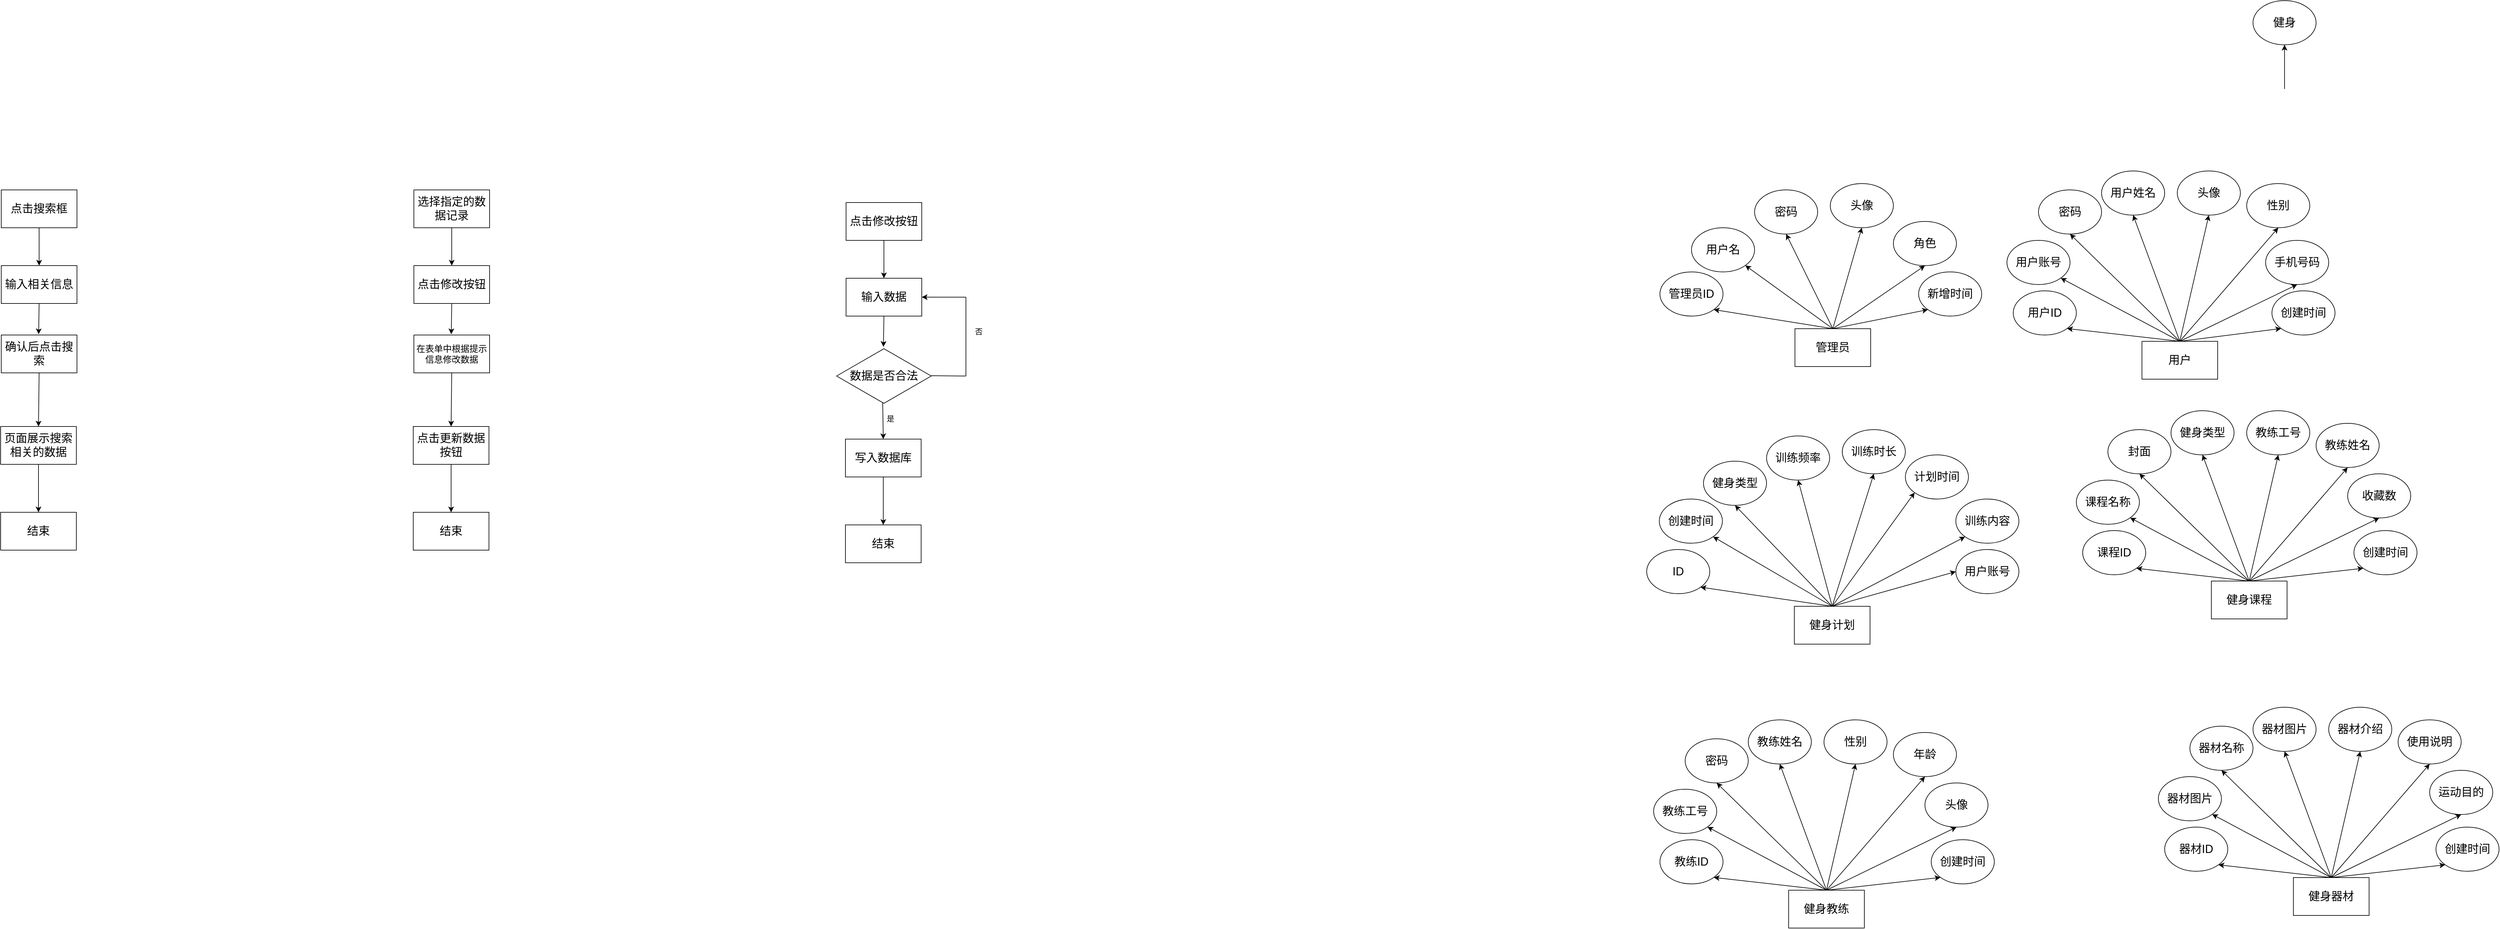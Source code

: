 <mxfile version="26.0.15">
  <diagram name="第 1 页" id="UI5crBXgyZy6Es89FjU4">
    <mxGraphModel dx="10308" dy="4604" grid="1" gridSize="10" guides="1" tooltips="1" connect="1" arrows="1" fold="1" page="1" pageScale="1" pageWidth="827" pageHeight="1169" math="0" shadow="0">
      <root>
        <mxCell id="0" />
        <mxCell id="1" parent="0" />
        <mxCell id="IMLYY0nem67V7j786krE-1" value="&lt;font style=&quot;font-size: 18px;&quot;&gt;管理员&lt;/font&gt;" style="rounded=0;whiteSpace=wrap;html=1;" parent="1" vertex="1">
          <mxGeometry x="-106" y="280" width="120" height="60" as="geometry" />
        </mxCell>
        <mxCell id="IMLYY0nem67V7j786krE-2" value="&lt;font style=&quot;font-size: 18px;&quot;&gt;管理员ID&lt;/font&gt;" style="ellipse;whiteSpace=wrap;html=1;" parent="1" vertex="1">
          <mxGeometry x="-320" y="190" width="100" height="70" as="geometry" />
        </mxCell>
        <mxCell id="IMLYY0nem67V7j786krE-3" value="&lt;font style=&quot;font-size: 18px;&quot;&gt;用户名&lt;/font&gt;" style="ellipse;whiteSpace=wrap;html=1;" parent="1" vertex="1">
          <mxGeometry x="-270" y="120" width="100" height="70" as="geometry" />
        </mxCell>
        <mxCell id="IMLYY0nem67V7j786krE-4" value="&lt;font style=&quot;font-size: 18px;&quot;&gt;密码&lt;/font&gt;" style="ellipse;whiteSpace=wrap;html=1;" parent="1" vertex="1">
          <mxGeometry x="-170" y="60" width="100" height="70" as="geometry" />
        </mxCell>
        <mxCell id="IMLYY0nem67V7j786krE-5" value="&lt;font style=&quot;font-size: 18px;&quot;&gt;头像&lt;/font&gt;" style="ellipse;whiteSpace=wrap;html=1;" parent="1" vertex="1">
          <mxGeometry x="-50" y="50" width="100" height="70" as="geometry" />
        </mxCell>
        <mxCell id="IMLYY0nem67V7j786krE-6" value="&lt;font style=&quot;font-size: 18px;&quot;&gt;角色&lt;/font&gt;" style="ellipse;whiteSpace=wrap;html=1;" parent="1" vertex="1">
          <mxGeometry x="50" y="110" width="100" height="70" as="geometry" />
        </mxCell>
        <mxCell id="IMLYY0nem67V7j786krE-7" value="&lt;span style=&quot;font-size: 18px;&quot;&gt;新增时间&lt;/span&gt;" style="ellipse;whiteSpace=wrap;html=1;" parent="1" vertex="1">
          <mxGeometry x="90" y="190" width="100" height="70" as="geometry" />
        </mxCell>
        <mxCell id="IMLYY0nem67V7j786krE-8" value="" style="endArrow=classic;html=1;rounded=0;entryX=1;entryY=1;entryDx=0;entryDy=0;exitX=0.5;exitY=0;exitDx=0;exitDy=0;" parent="1" source="IMLYY0nem67V7j786krE-1" target="IMLYY0nem67V7j786krE-2" edge="1">
          <mxGeometry width="50" height="50" relative="1" as="geometry">
            <mxPoint x="-20" y="340" as="sourcePoint" />
            <mxPoint x="30" y="290" as="targetPoint" />
          </mxGeometry>
        </mxCell>
        <mxCell id="IMLYY0nem67V7j786krE-9" value="" style="endArrow=classic;html=1;rounded=0;entryX=1;entryY=1;entryDx=0;entryDy=0;exitX=0.5;exitY=0;exitDx=0;exitDy=0;" parent="1" source="IMLYY0nem67V7j786krE-1" target="IMLYY0nem67V7j786krE-3" edge="1">
          <mxGeometry width="50" height="50" relative="1" as="geometry">
            <mxPoint x="-110" y="260" as="sourcePoint" />
            <mxPoint x="-245" y="220" as="targetPoint" />
          </mxGeometry>
        </mxCell>
        <mxCell id="IMLYY0nem67V7j786krE-10" value="" style="endArrow=classic;html=1;rounded=0;entryX=0.5;entryY=1;entryDx=0;entryDy=0;exitX=0.5;exitY=0;exitDx=0;exitDy=0;" parent="1" source="IMLYY0nem67V7j786krE-1" target="IMLYY0nem67V7j786krE-4" edge="1">
          <mxGeometry width="50" height="50" relative="1" as="geometry">
            <mxPoint x="-20" y="340" as="sourcePoint" />
            <mxPoint x="30" y="290" as="targetPoint" />
          </mxGeometry>
        </mxCell>
        <mxCell id="IMLYY0nem67V7j786krE-11" value="" style="endArrow=classic;html=1;rounded=0;entryX=0.5;entryY=1;entryDx=0;entryDy=0;exitX=0.5;exitY=0;exitDx=0;exitDy=0;" parent="1" source="IMLYY0nem67V7j786krE-1" target="IMLYY0nem67V7j786krE-5" edge="1">
          <mxGeometry width="50" height="50" relative="1" as="geometry">
            <mxPoint x="-20" y="340" as="sourcePoint" />
            <mxPoint x="30" y="290" as="targetPoint" />
          </mxGeometry>
        </mxCell>
        <mxCell id="IMLYY0nem67V7j786krE-12" value="" style="endArrow=classic;html=1;rounded=0;entryX=0;entryY=1;entryDx=0;entryDy=0;exitX=0.5;exitY=0;exitDx=0;exitDy=0;" parent="1" source="IMLYY0nem67V7j786krE-1" target="IMLYY0nem67V7j786krE-7" edge="1">
          <mxGeometry width="50" height="50" relative="1" as="geometry">
            <mxPoint x="-36" y="290" as="sourcePoint" />
            <mxPoint x="-225" y="260" as="targetPoint" />
          </mxGeometry>
        </mxCell>
        <mxCell id="IMLYY0nem67V7j786krE-13" value="" style="endArrow=classic;html=1;rounded=0;entryX=0.5;entryY=1;entryDx=0;entryDy=0;exitX=0.5;exitY=0;exitDx=0;exitDy=0;" parent="1" source="IMLYY0nem67V7j786krE-1" target="IMLYY0nem67V7j786krE-6" edge="1">
          <mxGeometry width="50" height="50" relative="1" as="geometry">
            <mxPoint x="-36" y="290" as="sourcePoint" />
            <mxPoint x="175" y="160" as="targetPoint" />
          </mxGeometry>
        </mxCell>
        <mxCell id="IMLYY0nem67V7j786krE-14" value="&lt;font style=&quot;font-size: 18px;&quot;&gt;用户&lt;/font&gt;" style="rounded=0;whiteSpace=wrap;html=1;" parent="1" vertex="1">
          <mxGeometry x="444" y="300" width="120" height="60" as="geometry" />
        </mxCell>
        <mxCell id="IMLYY0nem67V7j786krE-15" value="&lt;font style=&quot;font-size: 18px;&quot;&gt;用户ID&lt;/font&gt;" style="ellipse;whiteSpace=wrap;html=1;" parent="1" vertex="1">
          <mxGeometry x="240" y="220" width="100" height="70" as="geometry" />
        </mxCell>
        <mxCell id="IMLYY0nem67V7j786krE-16" value="&lt;font style=&quot;font-size: 18px;&quot;&gt;用户账号&lt;/font&gt;" style="ellipse;whiteSpace=wrap;html=1;" parent="1" vertex="1">
          <mxGeometry x="230" y="140" width="100" height="70" as="geometry" />
        </mxCell>
        <mxCell id="IMLYY0nem67V7j786krE-17" value="&lt;font style=&quot;font-size: 18px;&quot;&gt;密码&lt;/font&gt;" style="ellipse;whiteSpace=wrap;html=1;" parent="1" vertex="1">
          <mxGeometry x="280" y="60" width="100" height="70" as="geometry" />
        </mxCell>
        <mxCell id="IMLYY0nem67V7j786krE-18" value="&lt;font style=&quot;font-size: 18px;&quot;&gt;头像&lt;/font&gt;" style="ellipse;whiteSpace=wrap;html=1;" parent="1" vertex="1">
          <mxGeometry x="500" y="30" width="100" height="70" as="geometry" />
        </mxCell>
        <mxCell id="IMLYY0nem67V7j786krE-19" value="&lt;font style=&quot;font-size: 18px;&quot;&gt;手机号码&lt;/font&gt;" style="ellipse;whiteSpace=wrap;html=1;" parent="1" vertex="1">
          <mxGeometry x="640" y="140" width="100" height="70" as="geometry" />
        </mxCell>
        <mxCell id="IMLYY0nem67V7j786krE-20" value="&lt;span style=&quot;font-size: 18px;&quot;&gt;创建时间&lt;/span&gt;" style="ellipse;whiteSpace=wrap;html=1;" parent="1" vertex="1">
          <mxGeometry x="650" y="220" width="100" height="70" as="geometry" />
        </mxCell>
        <mxCell id="IMLYY0nem67V7j786krE-21" value="" style="endArrow=classic;html=1;rounded=0;entryX=1;entryY=1;entryDx=0;entryDy=0;exitX=0.5;exitY=0;exitDx=0;exitDy=0;" parent="1" source="IMLYY0nem67V7j786krE-14" target="IMLYY0nem67V7j786krE-15" edge="1">
          <mxGeometry width="50" height="50" relative="1" as="geometry">
            <mxPoint x="530" y="360" as="sourcePoint" />
            <mxPoint x="580" y="310" as="targetPoint" />
          </mxGeometry>
        </mxCell>
        <mxCell id="IMLYY0nem67V7j786krE-22" value="" style="endArrow=classic;html=1;rounded=0;entryX=1;entryY=1;entryDx=0;entryDy=0;exitX=0.5;exitY=0;exitDx=0;exitDy=0;" parent="1" source="IMLYY0nem67V7j786krE-14" target="IMLYY0nem67V7j786krE-16" edge="1">
          <mxGeometry width="50" height="50" relative="1" as="geometry">
            <mxPoint x="440" y="280" as="sourcePoint" />
            <mxPoint x="305" y="240" as="targetPoint" />
          </mxGeometry>
        </mxCell>
        <mxCell id="IMLYY0nem67V7j786krE-23" value="" style="endArrow=classic;html=1;rounded=0;entryX=0.5;entryY=1;entryDx=0;entryDy=0;exitX=0.5;exitY=0;exitDx=0;exitDy=0;" parent="1" source="IMLYY0nem67V7j786krE-14" target="IMLYY0nem67V7j786krE-17" edge="1">
          <mxGeometry width="50" height="50" relative="1" as="geometry">
            <mxPoint x="530" y="360" as="sourcePoint" />
            <mxPoint x="580" y="310" as="targetPoint" />
          </mxGeometry>
        </mxCell>
        <mxCell id="IMLYY0nem67V7j786krE-24" value="" style="endArrow=classic;html=1;rounded=0;entryX=0.5;entryY=1;entryDx=0;entryDy=0;exitX=0.5;exitY=0;exitDx=0;exitDy=0;" parent="1" source="IMLYY0nem67V7j786krE-14" target="IMLYY0nem67V7j786krE-18" edge="1">
          <mxGeometry width="50" height="50" relative="1" as="geometry">
            <mxPoint x="530" y="360" as="sourcePoint" />
            <mxPoint x="580" y="310" as="targetPoint" />
          </mxGeometry>
        </mxCell>
        <mxCell id="IMLYY0nem67V7j786krE-25" value="" style="endArrow=classic;html=1;rounded=0;entryX=0;entryY=1;entryDx=0;entryDy=0;exitX=0.5;exitY=0;exitDx=0;exitDy=0;" parent="1" source="IMLYY0nem67V7j786krE-14" target="IMLYY0nem67V7j786krE-20" edge="1">
          <mxGeometry width="50" height="50" relative="1" as="geometry">
            <mxPoint x="514" y="310" as="sourcePoint" />
            <mxPoint x="325" y="280" as="targetPoint" />
          </mxGeometry>
        </mxCell>
        <mxCell id="IMLYY0nem67V7j786krE-26" value="" style="endArrow=classic;html=1;rounded=0;entryX=0.5;entryY=1;entryDx=0;entryDy=0;exitX=0.5;exitY=0;exitDx=0;exitDy=0;" parent="1" source="IMLYY0nem67V7j786krE-14" target="IMLYY0nem67V7j786krE-19" edge="1">
          <mxGeometry width="50" height="50" relative="1" as="geometry">
            <mxPoint x="514" y="310" as="sourcePoint" />
            <mxPoint x="725" y="180" as="targetPoint" />
          </mxGeometry>
        </mxCell>
        <mxCell id="IMLYY0nem67V7j786krE-27" value="&lt;font style=&quot;font-size: 18px;&quot;&gt;用户姓名&lt;/font&gt;" style="ellipse;whiteSpace=wrap;html=1;" parent="1" vertex="1">
          <mxGeometry x="380" y="30" width="100" height="70" as="geometry" />
        </mxCell>
        <mxCell id="IMLYY0nem67V7j786krE-28" value="" style="endArrow=classic;html=1;rounded=0;entryX=0.5;entryY=1;entryDx=0;entryDy=0;exitX=0.5;exitY=0;exitDx=0;exitDy=0;" parent="1" source="IMLYY0nem67V7j786krE-14" target="IMLYY0nem67V7j786krE-27" edge="1">
          <mxGeometry width="50" height="50" relative="1" as="geometry">
            <mxPoint x="514" y="310" as="sourcePoint" />
            <mxPoint x="540" y="100" as="targetPoint" />
          </mxGeometry>
        </mxCell>
        <mxCell id="IMLYY0nem67V7j786krE-29" value="&lt;font style=&quot;font-size: 18px;&quot;&gt;健身&lt;/font&gt;" style="ellipse;whiteSpace=wrap;html=1;" parent="1" vertex="1">
          <mxGeometry x="620" y="-240" width="100" height="70" as="geometry" />
        </mxCell>
        <mxCell id="IMLYY0nem67V7j786krE-30" value="" style="endArrow=classic;html=1;rounded=0;entryX=0.5;entryY=1;entryDx=0;entryDy=0;" parent="1" target="IMLYY0nem67V7j786krE-29" edge="1">
          <mxGeometry width="50" height="50" relative="1" as="geometry">
            <mxPoint x="670" y="-100" as="sourcePoint" />
            <mxPoint x="720" y="70" as="targetPoint" />
          </mxGeometry>
        </mxCell>
        <mxCell id="IMLYY0nem67V7j786krE-31" value="&lt;font style=&quot;font-size: 18px;&quot;&gt;性别&lt;/font&gt;" style="ellipse;whiteSpace=wrap;html=1;" parent="1" vertex="1">
          <mxGeometry x="610" y="50" width="100" height="70" as="geometry" />
        </mxCell>
        <mxCell id="IMLYY0nem67V7j786krE-32" value="" style="endArrow=classic;html=1;rounded=0;entryX=0.5;entryY=1;entryDx=0;entryDy=0;exitX=0.5;exitY=0;exitDx=0;exitDy=0;" parent="1" source="IMLYY0nem67V7j786krE-14" target="IMLYY0nem67V7j786krE-31" edge="1">
          <mxGeometry width="50" height="50" relative="1" as="geometry">
            <mxPoint x="680" y="190" as="sourcePoint" />
            <mxPoint x="490" y="330" as="targetPoint" />
          </mxGeometry>
        </mxCell>
        <mxCell id="IMLYY0nem67V7j786krE-33" value="&lt;font style=&quot;font-size: 18px;&quot;&gt;健身计划&lt;/font&gt;" style="rounded=0;whiteSpace=wrap;html=1;" parent="1" vertex="1">
          <mxGeometry x="-107" y="720" width="120" height="60" as="geometry" />
        </mxCell>
        <mxCell id="IMLYY0nem67V7j786krE-34" value="&lt;span style=&quot;font-size: 18px;&quot;&gt;ID&lt;/span&gt;" style="ellipse;whiteSpace=wrap;html=1;" parent="1" vertex="1">
          <mxGeometry x="-341" y="630" width="100" height="70" as="geometry" />
        </mxCell>
        <mxCell id="IMLYY0nem67V7j786krE-35" value="&lt;font style=&quot;font-size: 18px;&quot;&gt;创建时间&lt;/font&gt;" style="ellipse;whiteSpace=wrap;html=1;" parent="1" vertex="1">
          <mxGeometry x="-321" y="550" width="100" height="70" as="geometry" />
        </mxCell>
        <mxCell id="IMLYY0nem67V7j786krE-36" value="&lt;font style=&quot;font-size: 18px;&quot;&gt;健身类型&lt;/font&gt;" style="ellipse;whiteSpace=wrap;html=1;" parent="1" vertex="1">
          <mxGeometry x="-251" y="490" width="100" height="70" as="geometry" />
        </mxCell>
        <mxCell id="IMLYY0nem67V7j786krE-37" value="&lt;font style=&quot;font-size: 18px;&quot;&gt;训练频率&lt;/font&gt;" style="ellipse;whiteSpace=wrap;html=1;" parent="1" vertex="1">
          <mxGeometry x="-151" y="450" width="100" height="70" as="geometry" />
        </mxCell>
        <mxCell id="IMLYY0nem67V7j786krE-38" value="&lt;font style=&quot;font-size: 18px;&quot;&gt;训练时长&lt;/font&gt;" style="ellipse;whiteSpace=wrap;html=1;" parent="1" vertex="1">
          <mxGeometry x="-31" y="440" width="100" height="70" as="geometry" />
        </mxCell>
        <mxCell id="IMLYY0nem67V7j786krE-39" value="&lt;span style=&quot;font-size: 18px;&quot;&gt;计划时间&lt;/span&gt;" style="ellipse;whiteSpace=wrap;html=1;" parent="1" vertex="1">
          <mxGeometry x="69" y="480" width="100" height="70" as="geometry" />
        </mxCell>
        <mxCell id="IMLYY0nem67V7j786krE-40" value="" style="endArrow=classic;html=1;rounded=0;entryX=1;entryY=1;entryDx=0;entryDy=0;exitX=0.5;exitY=0;exitDx=0;exitDy=0;" parent="1" source="IMLYY0nem67V7j786krE-33" target="IMLYY0nem67V7j786krE-34" edge="1">
          <mxGeometry width="50" height="50" relative="1" as="geometry">
            <mxPoint x="-21" y="780" as="sourcePoint" />
            <mxPoint x="29" y="730" as="targetPoint" />
          </mxGeometry>
        </mxCell>
        <mxCell id="IMLYY0nem67V7j786krE-41" value="" style="endArrow=classic;html=1;rounded=0;entryX=1;entryY=1;entryDx=0;entryDy=0;exitX=0.5;exitY=0;exitDx=0;exitDy=0;" parent="1" source="IMLYY0nem67V7j786krE-33" target="IMLYY0nem67V7j786krE-35" edge="1">
          <mxGeometry width="50" height="50" relative="1" as="geometry">
            <mxPoint x="-111" y="700" as="sourcePoint" />
            <mxPoint x="-246" y="660" as="targetPoint" />
          </mxGeometry>
        </mxCell>
        <mxCell id="IMLYY0nem67V7j786krE-42" value="" style="endArrow=classic;html=1;rounded=0;entryX=0.5;entryY=1;entryDx=0;entryDy=0;exitX=0.5;exitY=0;exitDx=0;exitDy=0;" parent="1" source="IMLYY0nem67V7j786krE-33" target="IMLYY0nem67V7j786krE-36" edge="1">
          <mxGeometry width="50" height="50" relative="1" as="geometry">
            <mxPoint x="-21" y="780" as="sourcePoint" />
            <mxPoint x="29" y="730" as="targetPoint" />
          </mxGeometry>
        </mxCell>
        <mxCell id="IMLYY0nem67V7j786krE-43" value="" style="endArrow=classic;html=1;rounded=0;entryX=0.5;entryY=1;entryDx=0;entryDy=0;exitX=0.5;exitY=0;exitDx=0;exitDy=0;" parent="1" source="IMLYY0nem67V7j786krE-33" target="IMLYY0nem67V7j786krE-37" edge="1">
          <mxGeometry width="50" height="50" relative="1" as="geometry">
            <mxPoint x="-21" y="780" as="sourcePoint" />
            <mxPoint x="29" y="730" as="targetPoint" />
          </mxGeometry>
        </mxCell>
        <mxCell id="IMLYY0nem67V7j786krE-44" value="" style="endArrow=classic;html=1;rounded=0;entryX=0;entryY=1;entryDx=0;entryDy=0;exitX=0.5;exitY=0;exitDx=0;exitDy=0;" parent="1" source="IMLYY0nem67V7j786krE-33" target="IMLYY0nem67V7j786krE-39" edge="1">
          <mxGeometry width="50" height="50" relative="1" as="geometry">
            <mxPoint x="-37" y="730" as="sourcePoint" />
            <mxPoint x="-226" y="700" as="targetPoint" />
          </mxGeometry>
        </mxCell>
        <mxCell id="IMLYY0nem67V7j786krE-45" value="" style="endArrow=classic;html=1;rounded=0;entryX=0.5;entryY=1;entryDx=0;entryDy=0;exitX=0.5;exitY=0;exitDx=0;exitDy=0;" parent="1" source="IMLYY0nem67V7j786krE-33" target="IMLYY0nem67V7j786krE-38" edge="1">
          <mxGeometry width="50" height="50" relative="1" as="geometry">
            <mxPoint x="-37" y="730" as="sourcePoint" />
            <mxPoint x="174" y="600" as="targetPoint" />
          </mxGeometry>
        </mxCell>
        <mxCell id="IMLYY0nem67V7j786krE-46" value="&lt;font style=&quot;font-size: 18px;&quot;&gt;训练内容&lt;/font&gt;" style="ellipse;whiteSpace=wrap;html=1;" parent="1" vertex="1">
          <mxGeometry x="149" y="550" width="100" height="70" as="geometry" />
        </mxCell>
        <mxCell id="IMLYY0nem67V7j786krE-47" value="" style="endArrow=classic;html=1;rounded=0;entryX=0;entryY=1;entryDx=0;entryDy=0;exitX=0.5;exitY=0;exitDx=0;exitDy=0;" parent="1" source="IMLYY0nem67V7j786krE-33" target="IMLYY0nem67V7j786krE-46" edge="1">
          <mxGeometry width="50" height="50" relative="1" as="geometry">
            <mxPoint x="-77" y="730" as="sourcePoint" />
            <mxPoint x="199" y="820" as="targetPoint" />
          </mxGeometry>
        </mxCell>
        <mxCell id="IMLYY0nem67V7j786krE-48" value="&lt;font style=&quot;font-size: 18px;&quot;&gt;用户账号&lt;/font&gt;" style="ellipse;whiteSpace=wrap;html=1;" parent="1" vertex="1">
          <mxGeometry x="149" y="630" width="100" height="70" as="geometry" />
        </mxCell>
        <mxCell id="IMLYY0nem67V7j786krE-49" value="" style="endArrow=classic;html=1;rounded=0;entryX=0;entryY=0.5;entryDx=0;entryDy=0;exitX=0.5;exitY=0;exitDx=0;exitDy=0;" parent="1" source="IMLYY0nem67V7j786krE-33" target="IMLYY0nem67V7j786krE-48" edge="1">
          <mxGeometry width="50" height="50" relative="1" as="geometry">
            <mxPoint x="-37" y="730" as="sourcePoint" />
            <mxPoint x="134" y="580" as="targetPoint" />
          </mxGeometry>
        </mxCell>
        <mxCell id="IMLYY0nem67V7j786krE-50" value="&lt;font style=&quot;font-size: 18px;&quot;&gt;健身课程&lt;/font&gt;" style="rounded=0;whiteSpace=wrap;html=1;" parent="1" vertex="1">
          <mxGeometry x="554" y="680" width="120" height="60" as="geometry" />
        </mxCell>
        <mxCell id="IMLYY0nem67V7j786krE-51" value="&lt;font style=&quot;font-size: 18px;&quot;&gt;课程ID&lt;/font&gt;" style="ellipse;whiteSpace=wrap;html=1;" parent="1" vertex="1">
          <mxGeometry x="350" y="600" width="100" height="70" as="geometry" />
        </mxCell>
        <mxCell id="IMLYY0nem67V7j786krE-52" value="&lt;span style=&quot;font-size: 18px;&quot;&gt;课程名称&lt;/span&gt;" style="ellipse;whiteSpace=wrap;html=1;" parent="1" vertex="1">
          <mxGeometry x="340" y="520" width="100" height="70" as="geometry" />
        </mxCell>
        <mxCell id="IMLYY0nem67V7j786krE-53" value="&lt;font style=&quot;font-size: 18px;&quot;&gt;封面&lt;/font&gt;" style="ellipse;whiteSpace=wrap;html=1;" parent="1" vertex="1">
          <mxGeometry x="390" y="440" width="100" height="70" as="geometry" />
        </mxCell>
        <mxCell id="IMLYY0nem67V7j786krE-54" value="&lt;font style=&quot;font-size: 18px;&quot;&gt;教练工号&lt;/font&gt;" style="ellipse;whiteSpace=wrap;html=1;" parent="1" vertex="1">
          <mxGeometry x="610" y="410" width="100" height="70" as="geometry" />
        </mxCell>
        <mxCell id="IMLYY0nem67V7j786krE-55" value="&lt;span style=&quot;font-size: 18px;&quot;&gt;收藏数&lt;/span&gt;" style="ellipse;whiteSpace=wrap;html=1;" parent="1" vertex="1">
          <mxGeometry x="770" y="510" width="100" height="70" as="geometry" />
        </mxCell>
        <mxCell id="IMLYY0nem67V7j786krE-56" value="&lt;span style=&quot;font-size: 18px;&quot;&gt;创建时间&lt;/span&gt;" style="ellipse;whiteSpace=wrap;html=1;" parent="1" vertex="1">
          <mxGeometry x="780" y="600" width="100" height="70" as="geometry" />
        </mxCell>
        <mxCell id="IMLYY0nem67V7j786krE-57" value="" style="endArrow=classic;html=1;rounded=0;entryX=1;entryY=1;entryDx=0;entryDy=0;exitX=0.5;exitY=0;exitDx=0;exitDy=0;" parent="1" source="IMLYY0nem67V7j786krE-50" target="IMLYY0nem67V7j786krE-51" edge="1">
          <mxGeometry width="50" height="50" relative="1" as="geometry">
            <mxPoint x="640" y="740" as="sourcePoint" />
            <mxPoint x="690" y="690" as="targetPoint" />
          </mxGeometry>
        </mxCell>
        <mxCell id="IMLYY0nem67V7j786krE-58" value="" style="endArrow=classic;html=1;rounded=0;entryX=1;entryY=1;entryDx=0;entryDy=0;exitX=0.5;exitY=0;exitDx=0;exitDy=0;" parent="1" source="IMLYY0nem67V7j786krE-50" target="IMLYY0nem67V7j786krE-52" edge="1">
          <mxGeometry width="50" height="50" relative="1" as="geometry">
            <mxPoint x="550" y="660" as="sourcePoint" />
            <mxPoint x="415" y="620" as="targetPoint" />
          </mxGeometry>
        </mxCell>
        <mxCell id="IMLYY0nem67V7j786krE-59" value="" style="endArrow=classic;html=1;rounded=0;entryX=0.5;entryY=1;entryDx=0;entryDy=0;exitX=0.5;exitY=0;exitDx=0;exitDy=0;" parent="1" source="IMLYY0nem67V7j786krE-50" target="IMLYY0nem67V7j786krE-53" edge="1">
          <mxGeometry width="50" height="50" relative="1" as="geometry">
            <mxPoint x="640" y="740" as="sourcePoint" />
            <mxPoint x="690" y="690" as="targetPoint" />
          </mxGeometry>
        </mxCell>
        <mxCell id="IMLYY0nem67V7j786krE-60" value="" style="endArrow=classic;html=1;rounded=0;entryX=0.5;entryY=1;entryDx=0;entryDy=0;exitX=0.5;exitY=0;exitDx=0;exitDy=0;" parent="1" source="IMLYY0nem67V7j786krE-50" target="IMLYY0nem67V7j786krE-54" edge="1">
          <mxGeometry width="50" height="50" relative="1" as="geometry">
            <mxPoint x="640" y="740" as="sourcePoint" />
            <mxPoint x="690" y="690" as="targetPoint" />
          </mxGeometry>
        </mxCell>
        <mxCell id="IMLYY0nem67V7j786krE-61" value="" style="endArrow=classic;html=1;rounded=0;entryX=0;entryY=1;entryDx=0;entryDy=0;exitX=0.5;exitY=0;exitDx=0;exitDy=0;" parent="1" source="IMLYY0nem67V7j786krE-50" target="IMLYY0nem67V7j786krE-56" edge="1">
          <mxGeometry width="50" height="50" relative="1" as="geometry">
            <mxPoint x="624" y="690" as="sourcePoint" />
            <mxPoint x="435" y="660" as="targetPoint" />
          </mxGeometry>
        </mxCell>
        <mxCell id="IMLYY0nem67V7j786krE-62" value="" style="endArrow=classic;html=1;rounded=0;entryX=0.5;entryY=1;entryDx=0;entryDy=0;exitX=0.5;exitY=0;exitDx=0;exitDy=0;" parent="1" source="IMLYY0nem67V7j786krE-50" target="IMLYY0nem67V7j786krE-55" edge="1">
          <mxGeometry width="50" height="50" relative="1" as="geometry">
            <mxPoint x="624" y="690" as="sourcePoint" />
            <mxPoint x="835" y="560" as="targetPoint" />
          </mxGeometry>
        </mxCell>
        <mxCell id="IMLYY0nem67V7j786krE-63" value="&lt;font style=&quot;font-size: 18px;&quot;&gt;健身类型&lt;/font&gt;" style="ellipse;whiteSpace=wrap;html=1;" parent="1" vertex="1">
          <mxGeometry x="490" y="410" width="100" height="70" as="geometry" />
        </mxCell>
        <mxCell id="IMLYY0nem67V7j786krE-64" value="" style="endArrow=classic;html=1;rounded=0;entryX=0.5;entryY=1;entryDx=0;entryDy=0;exitX=0.5;exitY=0;exitDx=0;exitDy=0;" parent="1" source="IMLYY0nem67V7j786krE-50" target="IMLYY0nem67V7j786krE-63" edge="1">
          <mxGeometry width="50" height="50" relative="1" as="geometry">
            <mxPoint x="624" y="690" as="sourcePoint" />
            <mxPoint x="650" y="480" as="targetPoint" />
          </mxGeometry>
        </mxCell>
        <mxCell id="IMLYY0nem67V7j786krE-65" value="&lt;font style=&quot;font-size: 18px;&quot;&gt;教练姓名&lt;/font&gt;" style="ellipse;whiteSpace=wrap;html=1;" parent="1" vertex="1">
          <mxGeometry x="720" y="430" width="100" height="70" as="geometry" />
        </mxCell>
        <mxCell id="IMLYY0nem67V7j786krE-66" value="" style="endArrow=classic;html=1;rounded=0;entryX=0.5;entryY=1;entryDx=0;entryDy=0;exitX=0.5;exitY=0;exitDx=0;exitDy=0;" parent="1" source="IMLYY0nem67V7j786krE-50" target="IMLYY0nem67V7j786krE-65" edge="1">
          <mxGeometry width="50" height="50" relative="1" as="geometry">
            <mxPoint x="790" y="570" as="sourcePoint" />
            <mxPoint x="600" y="710" as="targetPoint" />
          </mxGeometry>
        </mxCell>
        <mxCell id="IMLYY0nem67V7j786krE-67" value="&lt;font style=&quot;font-size: 18px;&quot;&gt;健身教练&lt;/font&gt;" style="rounded=0;whiteSpace=wrap;html=1;" parent="1" vertex="1">
          <mxGeometry x="-116" y="1170" width="120" height="60" as="geometry" />
        </mxCell>
        <mxCell id="IMLYY0nem67V7j786krE-68" value="&lt;font style=&quot;font-size: 18px;&quot;&gt;教练ID&lt;/font&gt;" style="ellipse;whiteSpace=wrap;html=1;" parent="1" vertex="1">
          <mxGeometry x="-320" y="1090" width="100" height="70" as="geometry" />
        </mxCell>
        <mxCell id="IMLYY0nem67V7j786krE-69" value="&lt;span style=&quot;font-size: 18px;&quot;&gt;教练工号&lt;/span&gt;" style="ellipse;whiteSpace=wrap;html=1;" parent="1" vertex="1">
          <mxGeometry x="-330" y="1010" width="100" height="70" as="geometry" />
        </mxCell>
        <mxCell id="IMLYY0nem67V7j786krE-70" value="&lt;font style=&quot;font-size: 18px;&quot;&gt;密码&lt;/font&gt;" style="ellipse;whiteSpace=wrap;html=1;" parent="1" vertex="1">
          <mxGeometry x="-280" y="930" width="100" height="70" as="geometry" />
        </mxCell>
        <mxCell id="IMLYY0nem67V7j786krE-71" value="&lt;font style=&quot;font-size: 18px;&quot;&gt;性别&lt;/font&gt;" style="ellipse;whiteSpace=wrap;html=1;" parent="1" vertex="1">
          <mxGeometry x="-60" y="900" width="100" height="70" as="geometry" />
        </mxCell>
        <mxCell id="IMLYY0nem67V7j786krE-72" value="&lt;span style=&quot;font-size: 18px;&quot;&gt;头像&lt;/span&gt;" style="ellipse;whiteSpace=wrap;html=1;" parent="1" vertex="1">
          <mxGeometry x="100" y="1000" width="100" height="70" as="geometry" />
        </mxCell>
        <mxCell id="IMLYY0nem67V7j786krE-73" value="&lt;span style=&quot;font-size: 18px;&quot;&gt;创建时间&lt;/span&gt;" style="ellipse;whiteSpace=wrap;html=1;" parent="1" vertex="1">
          <mxGeometry x="110" y="1090" width="100" height="70" as="geometry" />
        </mxCell>
        <mxCell id="IMLYY0nem67V7j786krE-74" value="" style="endArrow=classic;html=1;rounded=0;entryX=1;entryY=1;entryDx=0;entryDy=0;exitX=0.5;exitY=0;exitDx=0;exitDy=0;" parent="1" source="IMLYY0nem67V7j786krE-67" target="IMLYY0nem67V7j786krE-68" edge="1">
          <mxGeometry width="50" height="50" relative="1" as="geometry">
            <mxPoint x="-30" y="1230" as="sourcePoint" />
            <mxPoint x="20" y="1180" as="targetPoint" />
          </mxGeometry>
        </mxCell>
        <mxCell id="IMLYY0nem67V7j786krE-75" value="" style="endArrow=classic;html=1;rounded=0;entryX=1;entryY=1;entryDx=0;entryDy=0;exitX=0.5;exitY=0;exitDx=0;exitDy=0;" parent="1" source="IMLYY0nem67V7j786krE-67" target="IMLYY0nem67V7j786krE-69" edge="1">
          <mxGeometry width="50" height="50" relative="1" as="geometry">
            <mxPoint x="-120" y="1150" as="sourcePoint" />
            <mxPoint x="-255" y="1110" as="targetPoint" />
          </mxGeometry>
        </mxCell>
        <mxCell id="IMLYY0nem67V7j786krE-76" value="" style="endArrow=classic;html=1;rounded=0;entryX=0.5;entryY=1;entryDx=0;entryDy=0;exitX=0.5;exitY=0;exitDx=0;exitDy=0;" parent="1" source="IMLYY0nem67V7j786krE-67" target="IMLYY0nem67V7j786krE-70" edge="1">
          <mxGeometry width="50" height="50" relative="1" as="geometry">
            <mxPoint x="-30" y="1230" as="sourcePoint" />
            <mxPoint x="20" y="1180" as="targetPoint" />
          </mxGeometry>
        </mxCell>
        <mxCell id="IMLYY0nem67V7j786krE-77" value="" style="endArrow=classic;html=1;rounded=0;entryX=0.5;entryY=1;entryDx=0;entryDy=0;exitX=0.5;exitY=0;exitDx=0;exitDy=0;" parent="1" source="IMLYY0nem67V7j786krE-67" target="IMLYY0nem67V7j786krE-71" edge="1">
          <mxGeometry width="50" height="50" relative="1" as="geometry">
            <mxPoint x="-30" y="1230" as="sourcePoint" />
            <mxPoint x="20" y="1180" as="targetPoint" />
          </mxGeometry>
        </mxCell>
        <mxCell id="IMLYY0nem67V7j786krE-78" value="" style="endArrow=classic;html=1;rounded=0;entryX=0;entryY=1;entryDx=0;entryDy=0;exitX=0.5;exitY=0;exitDx=0;exitDy=0;" parent="1" source="IMLYY0nem67V7j786krE-67" target="IMLYY0nem67V7j786krE-73" edge="1">
          <mxGeometry width="50" height="50" relative="1" as="geometry">
            <mxPoint x="-46" y="1180" as="sourcePoint" />
            <mxPoint x="-235" y="1150" as="targetPoint" />
          </mxGeometry>
        </mxCell>
        <mxCell id="IMLYY0nem67V7j786krE-79" value="" style="endArrow=classic;html=1;rounded=0;entryX=0.5;entryY=1;entryDx=0;entryDy=0;exitX=0.5;exitY=0;exitDx=0;exitDy=0;" parent="1" source="IMLYY0nem67V7j786krE-67" target="IMLYY0nem67V7j786krE-72" edge="1">
          <mxGeometry width="50" height="50" relative="1" as="geometry">
            <mxPoint x="-46" y="1180" as="sourcePoint" />
            <mxPoint x="165" y="1050" as="targetPoint" />
          </mxGeometry>
        </mxCell>
        <mxCell id="IMLYY0nem67V7j786krE-80" value="&lt;font style=&quot;font-size: 18px;&quot;&gt;教练姓名&lt;/font&gt;" style="ellipse;whiteSpace=wrap;html=1;" parent="1" vertex="1">
          <mxGeometry x="-180" y="900" width="100" height="70" as="geometry" />
        </mxCell>
        <mxCell id="IMLYY0nem67V7j786krE-81" value="" style="endArrow=classic;html=1;rounded=0;entryX=0.5;entryY=1;entryDx=0;entryDy=0;exitX=0.5;exitY=0;exitDx=0;exitDy=0;" parent="1" source="IMLYY0nem67V7j786krE-67" target="IMLYY0nem67V7j786krE-80" edge="1">
          <mxGeometry width="50" height="50" relative="1" as="geometry">
            <mxPoint x="-46" y="1180" as="sourcePoint" />
            <mxPoint x="-20" y="970" as="targetPoint" />
          </mxGeometry>
        </mxCell>
        <mxCell id="IMLYY0nem67V7j786krE-82" value="&lt;font style=&quot;font-size: 18px;&quot;&gt;年龄&lt;/font&gt;" style="ellipse;whiteSpace=wrap;html=1;" parent="1" vertex="1">
          <mxGeometry x="50" y="920" width="100" height="70" as="geometry" />
        </mxCell>
        <mxCell id="IMLYY0nem67V7j786krE-83" value="" style="endArrow=classic;html=1;rounded=0;entryX=0.5;entryY=1;entryDx=0;entryDy=0;exitX=0.5;exitY=0;exitDx=0;exitDy=0;" parent="1" source="IMLYY0nem67V7j786krE-67" target="IMLYY0nem67V7j786krE-82" edge="1">
          <mxGeometry width="50" height="50" relative="1" as="geometry">
            <mxPoint x="120" y="1060" as="sourcePoint" />
            <mxPoint x="-70" y="1200" as="targetPoint" />
          </mxGeometry>
        </mxCell>
        <mxCell id="IMLYY0nem67V7j786krE-84" value="&lt;font style=&quot;font-size: 18px;&quot;&gt;健身器材&lt;/font&gt;" style="rounded=0;whiteSpace=wrap;html=1;" parent="1" vertex="1">
          <mxGeometry x="684" y="1150" width="120" height="60" as="geometry" />
        </mxCell>
        <mxCell id="IMLYY0nem67V7j786krE-85" value="&lt;font style=&quot;font-size: 18px;&quot;&gt;器材ID&lt;/font&gt;" style="ellipse;whiteSpace=wrap;html=1;" parent="1" vertex="1">
          <mxGeometry x="480" y="1070" width="100" height="70" as="geometry" />
        </mxCell>
        <mxCell id="IMLYY0nem67V7j786krE-86" value="&lt;span style=&quot;font-size: 18px;&quot;&gt;器材图片&lt;/span&gt;" style="ellipse;whiteSpace=wrap;html=1;" parent="1" vertex="1">
          <mxGeometry x="470" y="990" width="100" height="70" as="geometry" />
        </mxCell>
        <mxCell id="IMLYY0nem67V7j786krE-87" value="&lt;span style=&quot;font-size: 18px;&quot;&gt;器材名称&lt;/span&gt;" style="ellipse;whiteSpace=wrap;html=1;" parent="1" vertex="1">
          <mxGeometry x="520" y="910" width="100" height="70" as="geometry" />
        </mxCell>
        <mxCell id="IMLYY0nem67V7j786krE-88" value="&lt;font style=&quot;font-size: 18px;&quot;&gt;器材介绍&lt;/font&gt;" style="ellipse;whiteSpace=wrap;html=1;" parent="1" vertex="1">
          <mxGeometry x="740" y="880" width="100" height="70" as="geometry" />
        </mxCell>
        <mxCell id="IMLYY0nem67V7j786krE-89" value="&lt;span style=&quot;font-size: 18px;&quot;&gt;运动目的&lt;/span&gt;" style="ellipse;whiteSpace=wrap;html=1;" parent="1" vertex="1">
          <mxGeometry x="900" y="980" width="100" height="70" as="geometry" />
        </mxCell>
        <mxCell id="IMLYY0nem67V7j786krE-90" value="&lt;span style=&quot;font-size: 18px;&quot;&gt;创建时间&lt;/span&gt;" style="ellipse;whiteSpace=wrap;html=1;" parent="1" vertex="1">
          <mxGeometry x="910" y="1070" width="100" height="70" as="geometry" />
        </mxCell>
        <mxCell id="IMLYY0nem67V7j786krE-91" value="" style="endArrow=classic;html=1;rounded=0;entryX=1;entryY=1;entryDx=0;entryDy=0;exitX=0.5;exitY=0;exitDx=0;exitDy=0;" parent="1" source="IMLYY0nem67V7j786krE-84" target="IMLYY0nem67V7j786krE-85" edge="1">
          <mxGeometry width="50" height="50" relative="1" as="geometry">
            <mxPoint x="770" y="1210" as="sourcePoint" />
            <mxPoint x="820" y="1160" as="targetPoint" />
          </mxGeometry>
        </mxCell>
        <mxCell id="IMLYY0nem67V7j786krE-92" value="" style="endArrow=classic;html=1;rounded=0;entryX=1;entryY=1;entryDx=0;entryDy=0;exitX=0.5;exitY=0;exitDx=0;exitDy=0;" parent="1" source="IMLYY0nem67V7j786krE-84" target="IMLYY0nem67V7j786krE-86" edge="1">
          <mxGeometry width="50" height="50" relative="1" as="geometry">
            <mxPoint x="680" y="1130" as="sourcePoint" />
            <mxPoint x="545" y="1090" as="targetPoint" />
          </mxGeometry>
        </mxCell>
        <mxCell id="IMLYY0nem67V7j786krE-93" value="" style="endArrow=classic;html=1;rounded=0;entryX=0.5;entryY=1;entryDx=0;entryDy=0;exitX=0.5;exitY=0;exitDx=0;exitDy=0;" parent="1" source="IMLYY0nem67V7j786krE-84" target="IMLYY0nem67V7j786krE-87" edge="1">
          <mxGeometry width="50" height="50" relative="1" as="geometry">
            <mxPoint x="770" y="1210" as="sourcePoint" />
            <mxPoint x="820" y="1160" as="targetPoint" />
          </mxGeometry>
        </mxCell>
        <mxCell id="IMLYY0nem67V7j786krE-94" value="" style="endArrow=classic;html=1;rounded=0;entryX=0.5;entryY=1;entryDx=0;entryDy=0;exitX=0.5;exitY=0;exitDx=0;exitDy=0;" parent="1" source="IMLYY0nem67V7j786krE-84" target="IMLYY0nem67V7j786krE-88" edge="1">
          <mxGeometry width="50" height="50" relative="1" as="geometry">
            <mxPoint x="770" y="1210" as="sourcePoint" />
            <mxPoint x="820" y="1160" as="targetPoint" />
          </mxGeometry>
        </mxCell>
        <mxCell id="IMLYY0nem67V7j786krE-95" value="" style="endArrow=classic;html=1;rounded=0;entryX=0;entryY=1;entryDx=0;entryDy=0;exitX=0.5;exitY=0;exitDx=0;exitDy=0;" parent="1" source="IMLYY0nem67V7j786krE-84" target="IMLYY0nem67V7j786krE-90" edge="1">
          <mxGeometry width="50" height="50" relative="1" as="geometry">
            <mxPoint x="754" y="1160" as="sourcePoint" />
            <mxPoint x="565" y="1130" as="targetPoint" />
          </mxGeometry>
        </mxCell>
        <mxCell id="IMLYY0nem67V7j786krE-96" value="" style="endArrow=classic;html=1;rounded=0;entryX=0.5;entryY=1;entryDx=0;entryDy=0;exitX=0.5;exitY=0;exitDx=0;exitDy=0;" parent="1" source="IMLYY0nem67V7j786krE-84" target="IMLYY0nem67V7j786krE-89" edge="1">
          <mxGeometry width="50" height="50" relative="1" as="geometry">
            <mxPoint x="754" y="1160" as="sourcePoint" />
            <mxPoint x="965" y="1030" as="targetPoint" />
          </mxGeometry>
        </mxCell>
        <mxCell id="IMLYY0nem67V7j786krE-97" value="&lt;span style=&quot;font-size: 18px;&quot;&gt;器材图片&lt;/span&gt;" style="ellipse;whiteSpace=wrap;html=1;" parent="1" vertex="1">
          <mxGeometry x="620" y="880" width="100" height="70" as="geometry" />
        </mxCell>
        <mxCell id="IMLYY0nem67V7j786krE-98" value="" style="endArrow=classic;html=1;rounded=0;entryX=0.5;entryY=1;entryDx=0;entryDy=0;exitX=0.5;exitY=0;exitDx=0;exitDy=0;" parent="1" source="IMLYY0nem67V7j786krE-84" target="IMLYY0nem67V7j786krE-97" edge="1">
          <mxGeometry width="50" height="50" relative="1" as="geometry">
            <mxPoint x="754" y="1160" as="sourcePoint" />
            <mxPoint x="780" y="950" as="targetPoint" />
          </mxGeometry>
        </mxCell>
        <mxCell id="IMLYY0nem67V7j786krE-99" value="&lt;font style=&quot;font-size: 18px;&quot;&gt;使用说明&lt;/font&gt;" style="ellipse;whiteSpace=wrap;html=1;" parent="1" vertex="1">
          <mxGeometry x="850" y="900" width="100" height="70" as="geometry" />
        </mxCell>
        <mxCell id="IMLYY0nem67V7j786krE-100" value="" style="endArrow=classic;html=1;rounded=0;entryX=0.5;entryY=1;entryDx=0;entryDy=0;exitX=0.5;exitY=0;exitDx=0;exitDy=0;" parent="1" source="IMLYY0nem67V7j786krE-84" target="IMLYY0nem67V7j786krE-99" edge="1">
          <mxGeometry width="50" height="50" relative="1" as="geometry">
            <mxPoint x="920" y="1040" as="sourcePoint" />
            <mxPoint x="730" y="1180" as="targetPoint" />
          </mxGeometry>
        </mxCell>
        <mxCell id="16CYSNht8lf0X_vBFAvL-1" value="&lt;font style=&quot;font-size: 18px;&quot;&gt;点击修改按钮&lt;/font&gt;" style="rounded=0;whiteSpace=wrap;html=1;" vertex="1" parent="1">
          <mxGeometry x="-1610" y="80" width="120" height="60" as="geometry" />
        </mxCell>
        <mxCell id="16CYSNht8lf0X_vBFAvL-2" value="&lt;font style=&quot;font-size: 18px;&quot;&gt;输入数据&lt;/font&gt;" style="rounded=0;whiteSpace=wrap;html=1;" vertex="1" parent="1">
          <mxGeometry x="-1610" y="200" width="120" height="60" as="geometry" />
        </mxCell>
        <mxCell id="16CYSNht8lf0X_vBFAvL-3" value="&lt;font style=&quot;font-size: 18px;&quot;&gt;写入数据库&lt;/font&gt;" style="rounded=0;whiteSpace=wrap;html=1;" vertex="1" parent="1">
          <mxGeometry x="-1611" y="455" width="120" height="60" as="geometry" />
        </mxCell>
        <mxCell id="16CYSNht8lf0X_vBFAvL-4" value="&lt;font style=&quot;font-size: 18px;&quot;&gt;结束&lt;/font&gt;" style="rounded=0;whiteSpace=wrap;html=1;" vertex="1" parent="1">
          <mxGeometry x="-1611" y="591" width="120" height="60" as="geometry" />
        </mxCell>
        <mxCell id="16CYSNht8lf0X_vBFAvL-5" value="&lt;font style=&quot;font-size: 18px;&quot;&gt;数据是否合法&lt;/font&gt;" style="html=1;whiteSpace=wrap;aspect=fixed;shape=isoRectangle;" vertex="1" parent="1">
          <mxGeometry x="-1625" y="310" width="150" height="90" as="geometry" />
        </mxCell>
        <mxCell id="16CYSNht8lf0X_vBFAvL-6" value="" style="endArrow=classic;html=1;rounded=0;exitX=0.5;exitY=1;exitDx=0;exitDy=0;entryX=0.5;entryY=0;entryDx=0;entryDy=0;" edge="1" parent="1" source="16CYSNht8lf0X_vBFAvL-1" target="16CYSNht8lf0X_vBFAvL-2">
          <mxGeometry width="50" height="50" relative="1" as="geometry">
            <mxPoint x="-1190" y="370" as="sourcePoint" />
            <mxPoint x="-1140" y="320" as="targetPoint" />
          </mxGeometry>
        </mxCell>
        <mxCell id="16CYSNht8lf0X_vBFAvL-7" value="" style="endArrow=classic;html=1;rounded=0;exitX=0.5;exitY=1;exitDx=0;exitDy=0;entryX=0.495;entryY=-0.014;entryDx=0;entryDy=0;entryPerimeter=0;" edge="1" parent="1" source="16CYSNht8lf0X_vBFAvL-2" target="16CYSNht8lf0X_vBFAvL-5">
          <mxGeometry width="50" height="50" relative="1" as="geometry">
            <mxPoint x="-1190" y="370" as="sourcePoint" />
            <mxPoint x="-1140" y="320" as="targetPoint" />
          </mxGeometry>
        </mxCell>
        <mxCell id="16CYSNht8lf0X_vBFAvL-8" value="" style="endArrow=classic;html=1;rounded=0;exitX=0.487;exitY=0.965;exitDx=0;exitDy=0;exitPerimeter=0;entryX=0.5;entryY=0;entryDx=0;entryDy=0;" edge="1" parent="1" source="16CYSNht8lf0X_vBFAvL-5" target="16CYSNht8lf0X_vBFAvL-3">
          <mxGeometry width="50" height="50" relative="1" as="geometry">
            <mxPoint x="-1190" y="370" as="sourcePoint" />
            <mxPoint x="-1140" y="320" as="targetPoint" />
          </mxGeometry>
        </mxCell>
        <mxCell id="16CYSNht8lf0X_vBFAvL-9" value="是" style="text;html=1;align=center;verticalAlign=middle;resizable=0;points=[];autosize=1;strokeColor=none;fillColor=none;" vertex="1" parent="1">
          <mxGeometry x="-1560" y="408" width="40" height="30" as="geometry" />
        </mxCell>
        <mxCell id="16CYSNht8lf0X_vBFAvL-10" value="" style="endArrow=classic;html=1;rounded=0;entryX=0.5;entryY=0;entryDx=0;entryDy=0;exitX=0.5;exitY=1;exitDx=0;exitDy=0;" edge="1" parent="1" source="16CYSNht8lf0X_vBFAvL-3" target="16CYSNht8lf0X_vBFAvL-4">
          <mxGeometry width="50" height="50" relative="1" as="geometry">
            <mxPoint x="-1190" y="560" as="sourcePoint" />
            <mxPoint x="-1140" y="510" as="targetPoint" />
          </mxGeometry>
        </mxCell>
        <mxCell id="16CYSNht8lf0X_vBFAvL-13" value="" style="endArrow=none;html=1;rounded=0;exitX=0.967;exitY=0.556;exitDx=0;exitDy=0;exitPerimeter=0;" edge="1" parent="1">
          <mxGeometry width="50" height="50" relative="1" as="geometry">
            <mxPoint x="-1475.0" y="354.56" as="sourcePoint" />
            <mxPoint x="-1420" y="355" as="targetPoint" />
          </mxGeometry>
        </mxCell>
        <mxCell id="16CYSNht8lf0X_vBFAvL-15" value="" style="endArrow=none;html=1;rounded=0;" edge="1" parent="1">
          <mxGeometry width="50" height="50" relative="1" as="geometry">
            <mxPoint x="-1420" y="355" as="sourcePoint" />
            <mxPoint x="-1420" y="230" as="targetPoint" />
          </mxGeometry>
        </mxCell>
        <mxCell id="16CYSNht8lf0X_vBFAvL-16" value="" style="endArrow=classic;html=1;rounded=0;entryX=1;entryY=0.5;entryDx=0;entryDy=0;" edge="1" parent="1" target="16CYSNht8lf0X_vBFAvL-2">
          <mxGeometry width="50" height="50" relative="1" as="geometry">
            <mxPoint x="-1420" y="230" as="sourcePoint" />
            <mxPoint x="-1140" y="280" as="targetPoint" />
          </mxGeometry>
        </mxCell>
        <mxCell id="16CYSNht8lf0X_vBFAvL-17" value="否" style="text;html=1;align=center;verticalAlign=middle;resizable=0;points=[];autosize=1;strokeColor=none;fillColor=none;" vertex="1" parent="1">
          <mxGeometry x="-1420" y="270" width="40" height="30" as="geometry" />
        </mxCell>
        <mxCell id="16CYSNht8lf0X_vBFAvL-19" value="&lt;font style=&quot;font-size: 18px;&quot;&gt;选择指定的数据记录&lt;/font&gt;" style="rounded=0;whiteSpace=wrap;html=1;" vertex="1" parent="1">
          <mxGeometry x="-2295" y="60" width="120" height="60" as="geometry" />
        </mxCell>
        <mxCell id="16CYSNht8lf0X_vBFAvL-20" value="&lt;span style=&quot;font-size: 18px;&quot;&gt;点击修改按钮&lt;/span&gt;" style="rounded=0;whiteSpace=wrap;html=1;" vertex="1" parent="1">
          <mxGeometry x="-2295" y="180" width="120" height="60" as="geometry" />
        </mxCell>
        <mxCell id="16CYSNht8lf0X_vBFAvL-21" value="&lt;span style=&quot;font-size: 18px;&quot;&gt;点击更新数据按钮&lt;/span&gt;" style="rounded=0;whiteSpace=wrap;html=1;" vertex="1" parent="1">
          <mxGeometry x="-2296" y="435" width="120" height="60" as="geometry" />
        </mxCell>
        <mxCell id="16CYSNht8lf0X_vBFAvL-22" value="&lt;font style=&quot;font-size: 18px;&quot;&gt;结束&lt;/font&gt;" style="rounded=0;whiteSpace=wrap;html=1;" vertex="1" parent="1">
          <mxGeometry x="-2296" y="571" width="120" height="60" as="geometry" />
        </mxCell>
        <mxCell id="16CYSNht8lf0X_vBFAvL-24" value="" style="endArrow=classic;html=1;rounded=0;exitX=0.5;exitY=1;exitDx=0;exitDy=0;entryX=0.5;entryY=0;entryDx=0;entryDy=0;" edge="1" parent="1" source="16CYSNht8lf0X_vBFAvL-19" target="16CYSNht8lf0X_vBFAvL-20">
          <mxGeometry width="50" height="50" relative="1" as="geometry">
            <mxPoint x="-1875" y="350" as="sourcePoint" />
            <mxPoint x="-1825" y="300" as="targetPoint" />
          </mxGeometry>
        </mxCell>
        <mxCell id="16CYSNht8lf0X_vBFAvL-25" value="" style="endArrow=classic;html=1;rounded=0;exitX=0.5;exitY=1;exitDx=0;exitDy=0;entryX=0.495;entryY=-0.014;entryDx=0;entryDy=0;entryPerimeter=0;" edge="1" parent="1" source="16CYSNht8lf0X_vBFAvL-20">
          <mxGeometry width="50" height="50" relative="1" as="geometry">
            <mxPoint x="-1875" y="350" as="sourcePoint" />
            <mxPoint x="-2235.75" y="288.74" as="targetPoint" />
          </mxGeometry>
        </mxCell>
        <mxCell id="16CYSNht8lf0X_vBFAvL-26" value="" style="endArrow=classic;html=1;rounded=0;exitX=0.5;exitY=1;exitDx=0;exitDy=0;entryX=0.5;entryY=0;entryDx=0;entryDy=0;" edge="1" parent="1" source="16CYSNht8lf0X_vBFAvL-33" target="16CYSNht8lf0X_vBFAvL-21">
          <mxGeometry width="50" height="50" relative="1" as="geometry">
            <mxPoint x="-2236.95" y="376.85" as="sourcePoint" />
            <mxPoint x="-1825" y="300" as="targetPoint" />
          </mxGeometry>
        </mxCell>
        <mxCell id="16CYSNht8lf0X_vBFAvL-28" value="" style="endArrow=classic;html=1;rounded=0;entryX=0.5;entryY=0;entryDx=0;entryDy=0;exitX=0.5;exitY=1;exitDx=0;exitDy=0;" edge="1" parent="1" source="16CYSNht8lf0X_vBFAvL-21" target="16CYSNht8lf0X_vBFAvL-22">
          <mxGeometry width="50" height="50" relative="1" as="geometry">
            <mxPoint x="-1875" y="540" as="sourcePoint" />
            <mxPoint x="-1825" y="490" as="targetPoint" />
          </mxGeometry>
        </mxCell>
        <mxCell id="16CYSNht8lf0X_vBFAvL-33" value="&lt;font style=&quot;font-size: 14px;&quot;&gt;在表单中根据提示信息修改数据&lt;/font&gt;" style="rounded=0;whiteSpace=wrap;html=1;" vertex="1" parent="1">
          <mxGeometry x="-2295" y="290" width="120" height="60" as="geometry" />
        </mxCell>
        <mxCell id="16CYSNht8lf0X_vBFAvL-34" value="&lt;font style=&quot;font-size: 18px;&quot;&gt;点击搜索框&lt;/font&gt;" style="rounded=0;whiteSpace=wrap;html=1;" vertex="1" parent="1">
          <mxGeometry x="-2949" y="60" width="120" height="60" as="geometry" />
        </mxCell>
        <mxCell id="16CYSNht8lf0X_vBFAvL-35" value="&lt;span style=&quot;font-size: 18px;&quot;&gt;输入相关信息&lt;/span&gt;" style="rounded=0;whiteSpace=wrap;html=1;" vertex="1" parent="1">
          <mxGeometry x="-2949" y="180" width="120" height="60" as="geometry" />
        </mxCell>
        <mxCell id="16CYSNht8lf0X_vBFAvL-36" value="&lt;span style=&quot;font-size: 18px;&quot;&gt;页面展示搜索相关的数据&lt;/span&gt;" style="rounded=0;whiteSpace=wrap;html=1;" vertex="1" parent="1">
          <mxGeometry x="-2950" y="435" width="120" height="60" as="geometry" />
        </mxCell>
        <mxCell id="16CYSNht8lf0X_vBFAvL-37" value="&lt;font style=&quot;font-size: 18px;&quot;&gt;结束&lt;/font&gt;" style="rounded=0;whiteSpace=wrap;html=1;" vertex="1" parent="1">
          <mxGeometry x="-2950" y="571" width="120" height="60" as="geometry" />
        </mxCell>
        <mxCell id="16CYSNht8lf0X_vBFAvL-38" value="" style="endArrow=classic;html=1;rounded=0;exitX=0.5;exitY=1;exitDx=0;exitDy=0;entryX=0.5;entryY=0;entryDx=0;entryDy=0;" edge="1" parent="1" source="16CYSNht8lf0X_vBFAvL-34" target="16CYSNht8lf0X_vBFAvL-35">
          <mxGeometry width="50" height="50" relative="1" as="geometry">
            <mxPoint x="-2529" y="350" as="sourcePoint" />
            <mxPoint x="-2479" y="300" as="targetPoint" />
          </mxGeometry>
        </mxCell>
        <mxCell id="16CYSNht8lf0X_vBFAvL-39" value="" style="endArrow=classic;html=1;rounded=0;exitX=0.5;exitY=1;exitDx=0;exitDy=0;entryX=0.495;entryY=-0.014;entryDx=0;entryDy=0;entryPerimeter=0;" edge="1" parent="1" source="16CYSNht8lf0X_vBFAvL-35">
          <mxGeometry width="50" height="50" relative="1" as="geometry">
            <mxPoint x="-2529" y="350" as="sourcePoint" />
            <mxPoint x="-2889.75" y="288.74" as="targetPoint" />
          </mxGeometry>
        </mxCell>
        <mxCell id="16CYSNht8lf0X_vBFAvL-40" value="" style="endArrow=classic;html=1;rounded=0;exitX=0.5;exitY=1;exitDx=0;exitDy=0;entryX=0.5;entryY=0;entryDx=0;entryDy=0;" edge="1" parent="1" source="16CYSNht8lf0X_vBFAvL-42" target="16CYSNht8lf0X_vBFAvL-36">
          <mxGeometry width="50" height="50" relative="1" as="geometry">
            <mxPoint x="-2890.95" y="376.85" as="sourcePoint" />
            <mxPoint x="-2479" y="300" as="targetPoint" />
          </mxGeometry>
        </mxCell>
        <mxCell id="16CYSNht8lf0X_vBFAvL-41" value="" style="endArrow=classic;html=1;rounded=0;entryX=0.5;entryY=0;entryDx=0;entryDy=0;exitX=0.5;exitY=1;exitDx=0;exitDy=0;" edge="1" parent="1" source="16CYSNht8lf0X_vBFAvL-36" target="16CYSNht8lf0X_vBFAvL-37">
          <mxGeometry width="50" height="50" relative="1" as="geometry">
            <mxPoint x="-2529" y="540" as="sourcePoint" />
            <mxPoint x="-2479" y="490" as="targetPoint" />
          </mxGeometry>
        </mxCell>
        <mxCell id="16CYSNht8lf0X_vBFAvL-42" value="&lt;font style=&quot;font-size: 18px;&quot;&gt;确认后点击搜索&lt;/font&gt;" style="rounded=0;whiteSpace=wrap;html=1;" vertex="1" parent="1">
          <mxGeometry x="-2949" y="290" width="120" height="60" as="geometry" />
        </mxCell>
      </root>
    </mxGraphModel>
  </diagram>
</mxfile>
